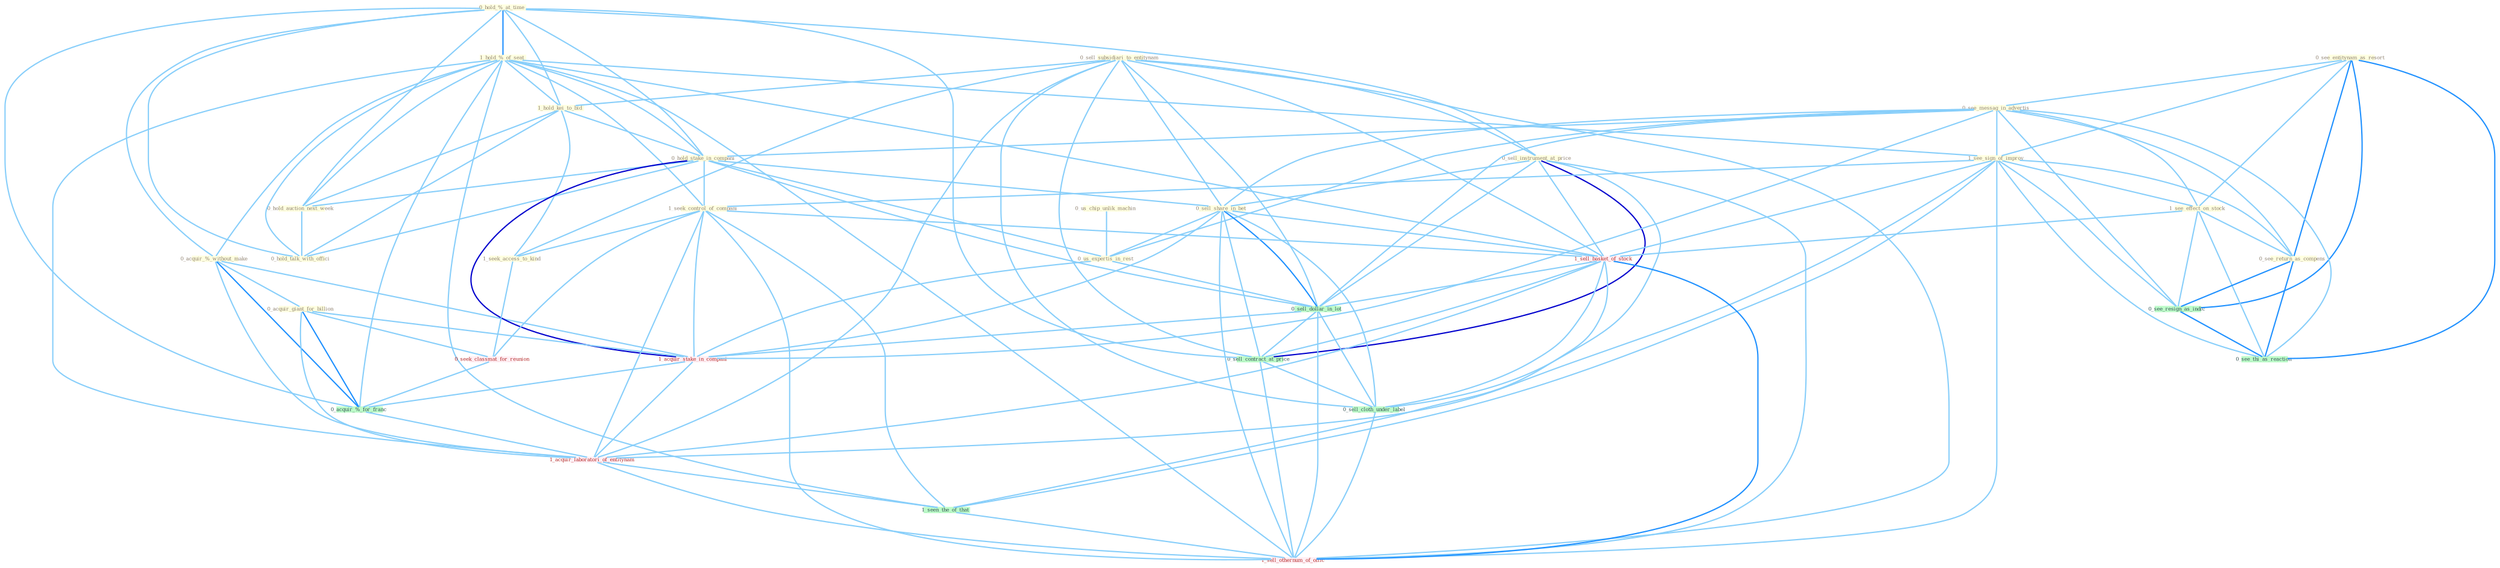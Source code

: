 Graph G{ 
    node
    [shape=polygon,style=filled,width=.5,height=.06,color="#BDFCC9",fixedsize=true,fontsize=4,
    fontcolor="#2f4f4f"];
    {node
    [color="#ffffe0", fontcolor="#8b7d6b"] "0_hold_%_at_time " "0_us_chip_unlik_machin " "1_hold_%_of_seat " "0_sell_subsidiari_to_entitynam " "0_acquir_%_without_make " "1_hold_kei_to_bid " "0_sell_instrument_at_price " "0_see_entitynam_as_resort " "0_see_messag_in_advertis " "0_hold_stake_in_compani " "0_hold_auction_next_week " "1_see_sign_of_improv " "0_sell_share_in_bet " "0_acquir_giant_for_billion " "0_hold_talk_with_offici " "0_us_expertis_in_rest " "1_see_effect_on_stock " "1_seek_control_of_compani " "0_see_return_as_compens " "1_seek_access_to_kind "}
{node [color="#fff0f5", fontcolor="#b22222"] "0_seek_classmat_for_reunion " "1_sell_basket_of_stock " "1_acquir_stake_in_compani " "1_acquir_laboratori_of_entitynam " "1_sell_othernum_of_offic "}
edge [color="#B0E2FF"];

	"0_hold_%_at_time " -- "1_hold_%_of_seat " [w="2", color="#1e90ff" , len=0.8];
	"0_hold_%_at_time " -- "0_acquir_%_without_make " [w="1", color="#87cefa" ];
	"0_hold_%_at_time " -- "1_hold_kei_to_bid " [w="1", color="#87cefa" ];
	"0_hold_%_at_time " -- "0_sell_instrument_at_price " [w="1", color="#87cefa" ];
	"0_hold_%_at_time " -- "0_hold_stake_in_compani " [w="1", color="#87cefa" ];
	"0_hold_%_at_time " -- "0_hold_auction_next_week " [w="1", color="#87cefa" ];
	"0_hold_%_at_time " -- "0_hold_talk_with_offici " [w="1", color="#87cefa" ];
	"0_hold_%_at_time " -- "0_acquir_%_for_franc " [w="1", color="#87cefa" ];
	"0_hold_%_at_time " -- "0_sell_contract_at_price " [w="1", color="#87cefa" ];
	"0_us_chip_unlik_machin " -- "0_us_expertis_in_rest " [w="1", color="#87cefa" ];
	"1_hold_%_of_seat " -- "0_acquir_%_without_make " [w="1", color="#87cefa" ];
	"1_hold_%_of_seat " -- "1_hold_kei_to_bid " [w="1", color="#87cefa" ];
	"1_hold_%_of_seat " -- "0_hold_stake_in_compani " [w="1", color="#87cefa" ];
	"1_hold_%_of_seat " -- "0_hold_auction_next_week " [w="1", color="#87cefa" ];
	"1_hold_%_of_seat " -- "1_see_sign_of_improv " [w="1", color="#87cefa" ];
	"1_hold_%_of_seat " -- "0_hold_talk_with_offici " [w="1", color="#87cefa" ];
	"1_hold_%_of_seat " -- "1_seek_control_of_compani " [w="1", color="#87cefa" ];
	"1_hold_%_of_seat " -- "1_sell_basket_of_stock " [w="1", color="#87cefa" ];
	"1_hold_%_of_seat " -- "0_acquir_%_for_franc " [w="1", color="#87cefa" ];
	"1_hold_%_of_seat " -- "1_acquir_laboratori_of_entitynam " [w="1", color="#87cefa" ];
	"1_hold_%_of_seat " -- "1_seen_the_of_that " [w="1", color="#87cefa" ];
	"1_hold_%_of_seat " -- "1_sell_othernum_of_offic " [w="1", color="#87cefa" ];
	"0_sell_subsidiari_to_entitynam " -- "1_hold_kei_to_bid " [w="1", color="#87cefa" ];
	"0_sell_subsidiari_to_entitynam " -- "0_sell_instrument_at_price " [w="1", color="#87cefa" ];
	"0_sell_subsidiari_to_entitynam " -- "0_sell_share_in_bet " [w="1", color="#87cefa" ];
	"0_sell_subsidiari_to_entitynam " -- "1_seek_access_to_kind " [w="1", color="#87cefa" ];
	"0_sell_subsidiari_to_entitynam " -- "1_sell_basket_of_stock " [w="1", color="#87cefa" ];
	"0_sell_subsidiari_to_entitynam " -- "0_sell_dollar_in_lot " [w="1", color="#87cefa" ];
	"0_sell_subsidiari_to_entitynam " -- "0_sell_contract_at_price " [w="1", color="#87cefa" ];
	"0_sell_subsidiari_to_entitynam " -- "1_acquir_laboratori_of_entitynam " [w="1", color="#87cefa" ];
	"0_sell_subsidiari_to_entitynam " -- "0_sell_cloth_under_label " [w="1", color="#87cefa" ];
	"0_sell_subsidiari_to_entitynam " -- "1_sell_othernum_of_offic " [w="1", color="#87cefa" ];
	"0_acquir_%_without_make " -- "0_acquir_giant_for_billion " [w="1", color="#87cefa" ];
	"0_acquir_%_without_make " -- "1_acquir_stake_in_compani " [w="1", color="#87cefa" ];
	"0_acquir_%_without_make " -- "0_acquir_%_for_franc " [w="2", color="#1e90ff" , len=0.8];
	"0_acquir_%_without_make " -- "1_acquir_laboratori_of_entitynam " [w="1", color="#87cefa" ];
	"1_hold_kei_to_bid " -- "0_hold_stake_in_compani " [w="1", color="#87cefa" ];
	"1_hold_kei_to_bid " -- "0_hold_auction_next_week " [w="1", color="#87cefa" ];
	"1_hold_kei_to_bid " -- "0_hold_talk_with_offici " [w="1", color="#87cefa" ];
	"1_hold_kei_to_bid " -- "1_seek_access_to_kind " [w="1", color="#87cefa" ];
	"0_sell_instrument_at_price " -- "0_sell_share_in_bet " [w="1", color="#87cefa" ];
	"0_sell_instrument_at_price " -- "1_sell_basket_of_stock " [w="1", color="#87cefa" ];
	"0_sell_instrument_at_price " -- "0_sell_dollar_in_lot " [w="1", color="#87cefa" ];
	"0_sell_instrument_at_price " -- "0_sell_contract_at_price " [w="3", color="#0000cd" , len=0.6];
	"0_sell_instrument_at_price " -- "0_sell_cloth_under_label " [w="1", color="#87cefa" ];
	"0_sell_instrument_at_price " -- "1_sell_othernum_of_offic " [w="1", color="#87cefa" ];
	"0_see_entitynam_as_resort " -- "0_see_messag_in_advertis " [w="1", color="#87cefa" ];
	"0_see_entitynam_as_resort " -- "1_see_sign_of_improv " [w="1", color="#87cefa" ];
	"0_see_entitynam_as_resort " -- "1_see_effect_on_stock " [w="1", color="#87cefa" ];
	"0_see_entitynam_as_resort " -- "0_see_return_as_compens " [w="2", color="#1e90ff" , len=0.8];
	"0_see_entitynam_as_resort " -- "0_see_resign_as_indic " [w="2", color="#1e90ff" , len=0.8];
	"0_see_entitynam_as_resort " -- "0_see_thi_as_reaction " [w="2", color="#1e90ff" , len=0.8];
	"0_see_messag_in_advertis " -- "0_hold_stake_in_compani " [w="1", color="#87cefa" ];
	"0_see_messag_in_advertis " -- "1_see_sign_of_improv " [w="1", color="#87cefa" ];
	"0_see_messag_in_advertis " -- "0_sell_share_in_bet " [w="1", color="#87cefa" ];
	"0_see_messag_in_advertis " -- "0_us_expertis_in_rest " [w="1", color="#87cefa" ];
	"0_see_messag_in_advertis " -- "1_see_effect_on_stock " [w="1", color="#87cefa" ];
	"0_see_messag_in_advertis " -- "0_see_return_as_compens " [w="1", color="#87cefa" ];
	"0_see_messag_in_advertis " -- "0_sell_dollar_in_lot " [w="1", color="#87cefa" ];
	"0_see_messag_in_advertis " -- "0_see_resign_as_indic " [w="1", color="#87cefa" ];
	"0_see_messag_in_advertis " -- "1_acquir_stake_in_compani " [w="1", color="#87cefa" ];
	"0_see_messag_in_advertis " -- "0_see_thi_as_reaction " [w="1", color="#87cefa" ];
	"0_hold_stake_in_compani " -- "0_hold_auction_next_week " [w="1", color="#87cefa" ];
	"0_hold_stake_in_compani " -- "0_sell_share_in_bet " [w="1", color="#87cefa" ];
	"0_hold_stake_in_compani " -- "0_hold_talk_with_offici " [w="1", color="#87cefa" ];
	"0_hold_stake_in_compani " -- "0_us_expertis_in_rest " [w="1", color="#87cefa" ];
	"0_hold_stake_in_compani " -- "1_seek_control_of_compani " [w="1", color="#87cefa" ];
	"0_hold_stake_in_compani " -- "0_sell_dollar_in_lot " [w="1", color="#87cefa" ];
	"0_hold_stake_in_compani " -- "1_acquir_stake_in_compani " [w="3", color="#0000cd" , len=0.6];
	"0_hold_auction_next_week " -- "0_hold_talk_with_offici " [w="1", color="#87cefa" ];
	"1_see_sign_of_improv " -- "1_see_effect_on_stock " [w="1", color="#87cefa" ];
	"1_see_sign_of_improv " -- "1_seek_control_of_compani " [w="1", color="#87cefa" ];
	"1_see_sign_of_improv " -- "0_see_return_as_compens " [w="1", color="#87cefa" ];
	"1_see_sign_of_improv " -- "1_sell_basket_of_stock " [w="1", color="#87cefa" ];
	"1_see_sign_of_improv " -- "0_see_resign_as_indic " [w="1", color="#87cefa" ];
	"1_see_sign_of_improv " -- "1_acquir_laboratori_of_entitynam " [w="1", color="#87cefa" ];
	"1_see_sign_of_improv " -- "1_seen_the_of_that " [w="1", color="#87cefa" ];
	"1_see_sign_of_improv " -- "1_sell_othernum_of_offic " [w="1", color="#87cefa" ];
	"1_see_sign_of_improv " -- "0_see_thi_as_reaction " [w="1", color="#87cefa" ];
	"0_sell_share_in_bet " -- "0_us_expertis_in_rest " [w="1", color="#87cefa" ];
	"0_sell_share_in_bet " -- "1_sell_basket_of_stock " [w="1", color="#87cefa" ];
	"0_sell_share_in_bet " -- "0_sell_dollar_in_lot " [w="2", color="#1e90ff" , len=0.8];
	"0_sell_share_in_bet " -- "1_acquir_stake_in_compani " [w="1", color="#87cefa" ];
	"0_sell_share_in_bet " -- "0_sell_contract_at_price " [w="1", color="#87cefa" ];
	"0_sell_share_in_bet " -- "0_sell_cloth_under_label " [w="1", color="#87cefa" ];
	"0_sell_share_in_bet " -- "1_sell_othernum_of_offic " [w="1", color="#87cefa" ];
	"0_acquir_giant_for_billion " -- "0_seek_classmat_for_reunion " [w="1", color="#87cefa" ];
	"0_acquir_giant_for_billion " -- "1_acquir_stake_in_compani " [w="1", color="#87cefa" ];
	"0_acquir_giant_for_billion " -- "0_acquir_%_for_franc " [w="2", color="#1e90ff" , len=0.8];
	"0_acquir_giant_for_billion " -- "1_acquir_laboratori_of_entitynam " [w="1", color="#87cefa" ];
	"0_us_expertis_in_rest " -- "0_sell_dollar_in_lot " [w="1", color="#87cefa" ];
	"0_us_expertis_in_rest " -- "1_acquir_stake_in_compani " [w="1", color="#87cefa" ];
	"1_see_effect_on_stock " -- "0_see_return_as_compens " [w="1", color="#87cefa" ];
	"1_see_effect_on_stock " -- "1_sell_basket_of_stock " [w="1", color="#87cefa" ];
	"1_see_effect_on_stock " -- "0_see_resign_as_indic " [w="1", color="#87cefa" ];
	"1_see_effect_on_stock " -- "0_see_thi_as_reaction " [w="1", color="#87cefa" ];
	"1_seek_control_of_compani " -- "1_seek_access_to_kind " [w="1", color="#87cefa" ];
	"1_seek_control_of_compani " -- "0_seek_classmat_for_reunion " [w="1", color="#87cefa" ];
	"1_seek_control_of_compani " -- "1_sell_basket_of_stock " [w="1", color="#87cefa" ];
	"1_seek_control_of_compani " -- "1_acquir_stake_in_compani " [w="1", color="#87cefa" ];
	"1_seek_control_of_compani " -- "1_acquir_laboratori_of_entitynam " [w="1", color="#87cefa" ];
	"1_seek_control_of_compani " -- "1_seen_the_of_that " [w="1", color="#87cefa" ];
	"1_seek_control_of_compani " -- "1_sell_othernum_of_offic " [w="1", color="#87cefa" ];
	"0_see_return_as_compens " -- "0_see_resign_as_indic " [w="2", color="#1e90ff" , len=0.8];
	"0_see_return_as_compens " -- "0_see_thi_as_reaction " [w="2", color="#1e90ff" , len=0.8];
	"1_seek_access_to_kind " -- "0_seek_classmat_for_reunion " [w="1", color="#87cefa" ];
	"0_seek_classmat_for_reunion " -- "0_acquir_%_for_franc " [w="1", color="#87cefa" ];
	"1_sell_basket_of_stock " -- "0_sell_dollar_in_lot " [w="1", color="#87cefa" ];
	"1_sell_basket_of_stock " -- "0_sell_contract_at_price " [w="1", color="#87cefa" ];
	"1_sell_basket_of_stock " -- "1_acquir_laboratori_of_entitynam " [w="1", color="#87cefa" ];
	"1_sell_basket_of_stock " -- "0_sell_cloth_under_label " [w="1", color="#87cefa" ];
	"1_sell_basket_of_stock " -- "1_seen_the_of_that " [w="1", color="#87cefa" ];
	"1_sell_basket_of_stock " -- "1_sell_othernum_of_offic " [w="2", color="#1e90ff" , len=0.8];
	"0_sell_dollar_in_lot " -- "1_acquir_stake_in_compani " [w="1", color="#87cefa" ];
	"0_sell_dollar_in_lot " -- "0_sell_contract_at_price " [w="1", color="#87cefa" ];
	"0_sell_dollar_in_lot " -- "0_sell_cloth_under_label " [w="1", color="#87cefa" ];
	"0_sell_dollar_in_lot " -- "1_sell_othernum_of_offic " [w="1", color="#87cefa" ];
	"0_see_resign_as_indic " -- "0_see_thi_as_reaction " [w="2", color="#1e90ff" , len=0.8];
	"1_acquir_stake_in_compani " -- "0_acquir_%_for_franc " [w="1", color="#87cefa" ];
	"1_acquir_stake_in_compani " -- "1_acquir_laboratori_of_entitynam " [w="1", color="#87cefa" ];
	"0_acquir_%_for_franc " -- "1_acquir_laboratori_of_entitynam " [w="1", color="#87cefa" ];
	"0_sell_contract_at_price " -- "0_sell_cloth_under_label " [w="1", color="#87cefa" ];
	"0_sell_contract_at_price " -- "1_sell_othernum_of_offic " [w="1", color="#87cefa" ];
	"1_acquir_laboratori_of_entitynam " -- "1_seen_the_of_that " [w="1", color="#87cefa" ];
	"1_acquir_laboratori_of_entitynam " -- "1_sell_othernum_of_offic " [w="1", color="#87cefa" ];
	"0_sell_cloth_under_label " -- "1_sell_othernum_of_offic " [w="1", color="#87cefa" ];
	"1_seen_the_of_that " -- "1_sell_othernum_of_offic " [w="1", color="#87cefa" ];
}